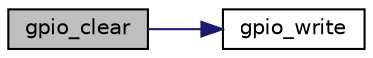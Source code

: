 digraph "gpio_clear"
{
  edge [fontname="Helvetica",fontsize="10",labelfontname="Helvetica",labelfontsize="10"];
  node [fontname="Helvetica",fontsize="10",shape=record];
  rankdir="LR";
  Node1 [label="gpio_clear",height=0.2,width=0.4,color="black", fillcolor="grey75", style="filled", fontcolor="black"];
  Node1 -> Node2 [color="midnightblue",fontsize="10",style="solid",fontname="Helvetica"];
  Node2 [label="gpio_write",height=0.2,width=0.4,color="black", fillcolor="white", style="filled",URL="$group__gpio__control.html#ga86b48f47f23889ffed56ab86c0605865",tooltip="Set level of a Group of Pins (atomic) "];
}
